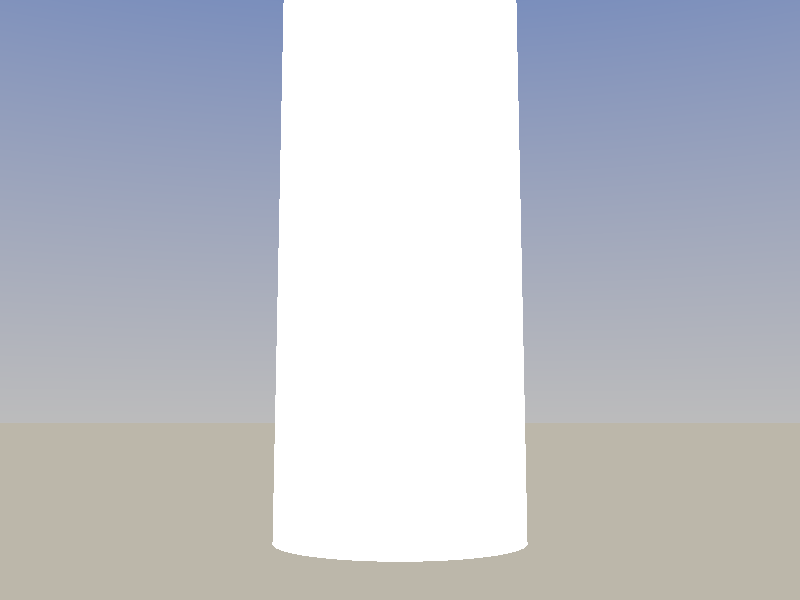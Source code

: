 // POV-Ray 3.7 Scene File "adsorbing_media_02.pov"
// author: Friedrich A. Lohmueller, Oct-2008/Aug-2009 / Jan-2011
// email: Friedrich.Lohmueller_at_t-online.de
// homepage: http://www.f-lohmueller.de
//--------------------------------------------------------------------------
#version 3.7;
global_settings{assumed_gamma 1.0} 
#default{ finish{ ambient 0.1 diffuse 0.9 }} 
//--------------------------------------------------------------------------
#include "colors.inc"
#include "textures.inc"
#include "glass.inc"
#include "metals.inc"
#include "golds.inc"
#include "stones.inc"
#include "woods.inc"
#include "shapes.inc"
#include "shapes2.inc"
#include "functions.inc"
#include "math.inc"
#include "transforms.inc"
//-------------------------------------------------------------------------------------------------------<<<<
//-------------------------------------------------------------------------------------------------------<<<<
// camera ------------------------------------------------------------------
#declare Camera_Position = < 0.00, 1.50,-10.50>;  // front view
#declare Camera_look_at = < 0.00, 3, 0.00>; 
#declare Camera_Angle = 50 ; // in degrees
//--------------------------------------------------------------------------------------------------------<<<<
camera{ /*ultra_wide_angle*/   
        location  Camera_Position
        right     x*image_width/image_height
        angle Camera_Angle   
        look_at   Camera_look_at
      }
//------------------------------------------------------------------------------------------------------<<<<<
//------------------------------------------------------------------------------------------------------<<<<<
// sun ---------------------------------------------------------------------
light_source{<1500,2500,-2500> color White*0.85}           // sun light
light_source{ Camera_Position  color rgb<0.9,0.9,1>*0.1}  // flash light
// sky ---------------------------------------------------------------------
sky_sphere { pigment { gradient <0,1,0>
                       color_map { [0.00 rgb <1.0,1.0,1.0>*0.5]
                                   [0.30 rgb <0.2,0.4,1.0>*0.5]
                                   [0.70 rgb <0.2,0.4,1.0>*0.5]
                                   [1.00 rgb <1.0,1.0,1.0>*0.5] 
                                 } 
                       scale 2         
                     } // end of pigment
           } //end of skysphere
// fog ---------------------------------------------------------------------

fog{fog_type   2
    distance   50
    color      White*0.4
    fog_offset 0.1
    fog_alt    2.0
    turbulence 0.8}
// ground ------------------------------------------------------------------
plane{ <0,1,0>, 0 
       texture{ pigment{ color rgb <1.00,0.95,0.8>*0.5}
                normal { bumps 0.75 scale 0.025  }
                finish { phong 0.1 } 
              } // end of texture
     } // end of plane
//--------------------------------------------------------------------------
//--------------------------------------------------------------------------
//---------------------------- objects in scene ----------------------------
//--------------------------------------------------------------------------


// scattering media sample "dust devil"

cylinder{ <0,0,0>,<0,100,0>,1.5 
        pigment { rgbt 1 } 
        hollow   

       interior{ //---------------------
          media{ scattering{ 1, <1,1,1>  
                             extinction  2.5 } 
                 absorption rgb< 0.61, 0.85, 0.85>*2
                 // density 1
                 density{ spiral2 10
                          turbulence 0.20
                          color_map {
                                [0.00 rgb 0.00] // border 
                                [0.50 rgb 0.20] // 
                                [1.00 rgb 1.00] // center 
                              } // end color_map  
                          rotate<90,0,0>
                          scale<1,0.5,1>
                        } // end of density 1
                 // density 2 
                 density{ cylindrical 
                     turbulence 1.0
                     frequency 1
                       color_map {
                                [0.00 rgb 0.00] // border 
                                [0.50 rgb 0.20] // 
                                [0.80 rgb 1.00] // 
                                [1.00 rgb 0.50] // center 
                              } // end color_map  
                     scale<1,2,1>
                     } // end of density 2
                 
               } // end of media ----------------------------
            } // ------------------ end of interior
 
 scale <1,1,1> 
 //rotate<0,0,-20>
 rotate y*360*clock
 translate <   0.00, 0.10, 0.00> 
} //------------------ end of object

//--------------------------------------------------------------------------
//--------------------------------------------------------------------------
